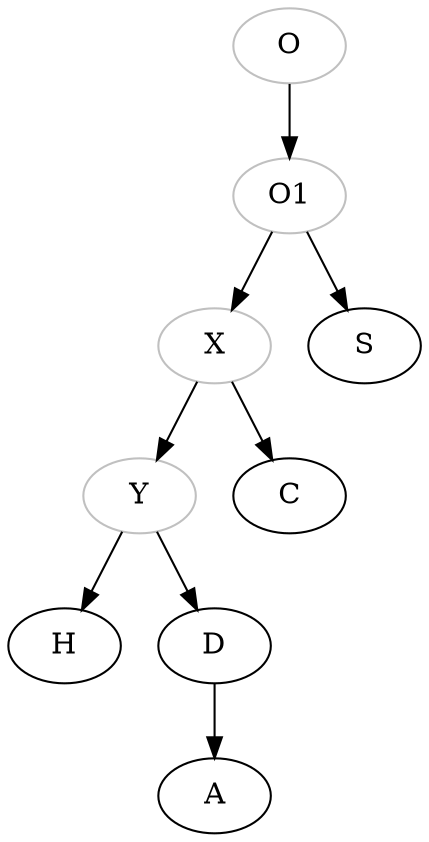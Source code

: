 digraph {
O[color="grey"];
O1[color="grey"];
X[color="grey"];
Y[color="grey"];
O->O1;
O1->S;
O1->X; 
X->Y;
Y->H;
Y->D;
X->C;
D->A;
}
